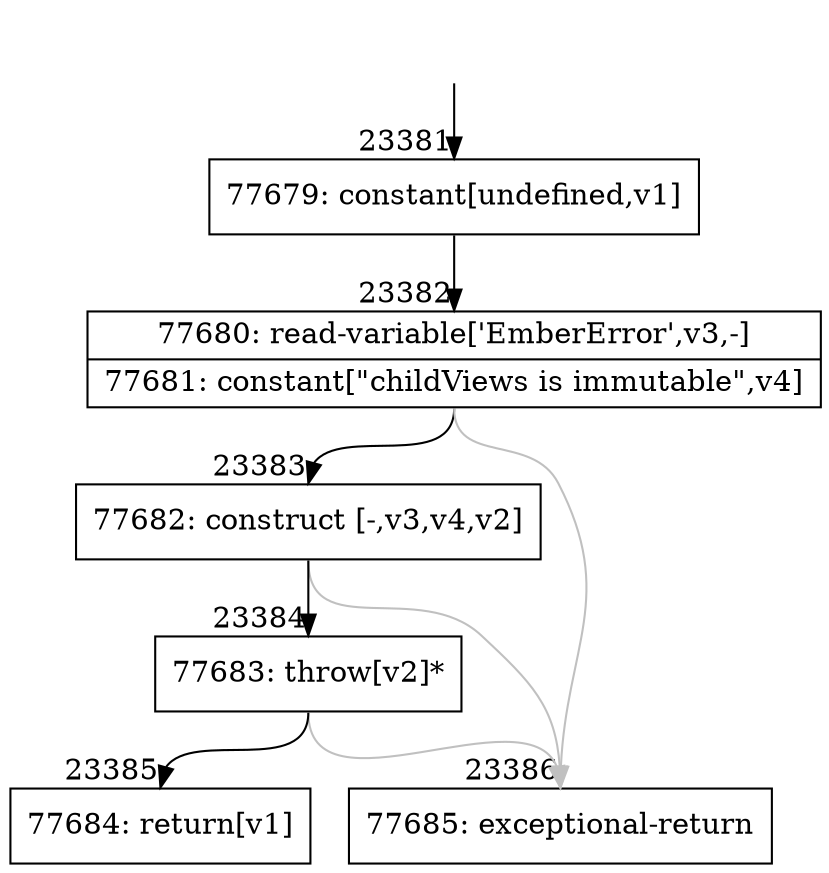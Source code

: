 digraph {
rankdir="TD"
BB_entry2046[shape=none,label=""];
BB_entry2046 -> BB23381 [tailport=s, headport=n, headlabel="    23381"]
BB23381 [shape=record label="{77679: constant[undefined,v1]}" ] 
BB23381 -> BB23382 [tailport=s, headport=n, headlabel="      23382"]
BB23382 [shape=record label="{77680: read-variable['EmberError',v3,-]|77681: constant[\"childViews is immutable\",v4]}" ] 
BB23382 -> BB23383 [tailport=s, headport=n, headlabel="      23383"]
BB23382 -> BB23386 [tailport=s, headport=n, color=gray, headlabel="      23386"]
BB23383 [shape=record label="{77682: construct [-,v3,v4,v2]}" ] 
BB23383 -> BB23384 [tailport=s, headport=n, headlabel="      23384"]
BB23383 -> BB23386 [tailport=s, headport=n, color=gray]
BB23384 [shape=record label="{77683: throw[v2]*}" ] 
BB23384 -> BB23385 [tailport=s, headport=n, headlabel="      23385"]
BB23384 -> BB23386 [tailport=s, headport=n, color=gray]
BB23385 [shape=record label="{77684: return[v1]}" ] 
BB23386 [shape=record label="{77685: exceptional-return}" ] 
//#$~ 43693
}

